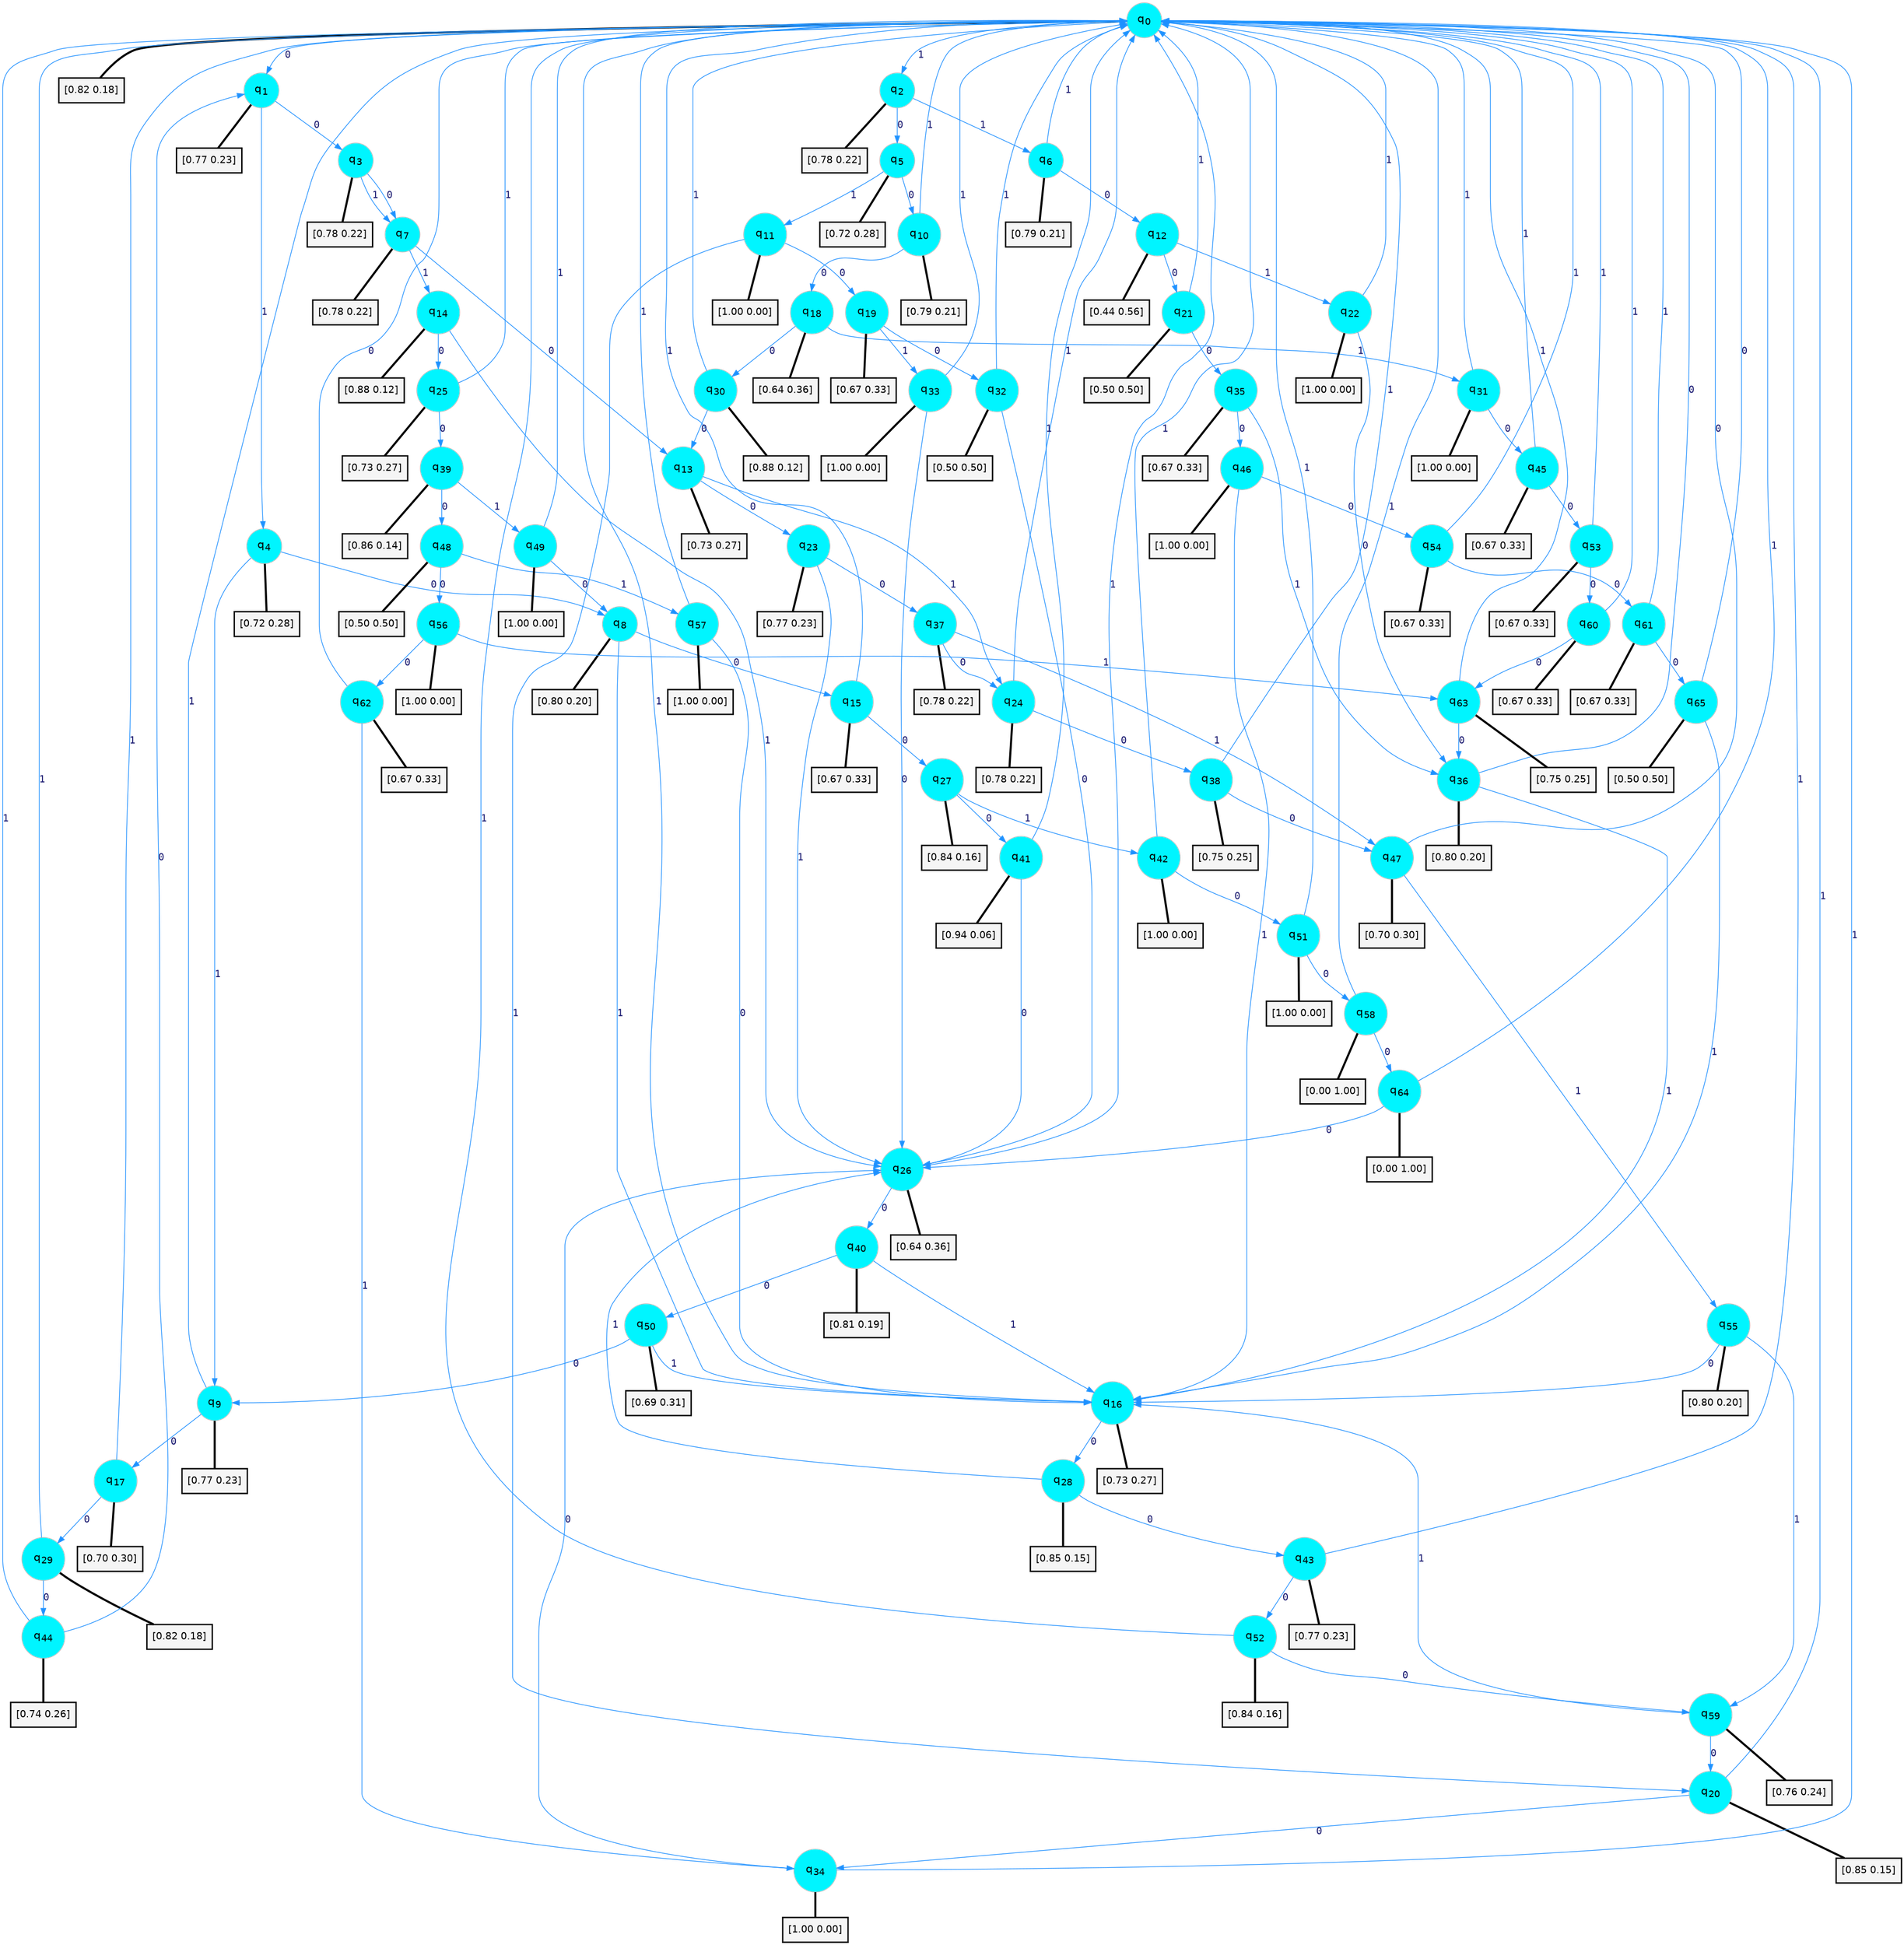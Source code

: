 digraph G {
graph [
bgcolor=transparent, dpi=300, rankdir=TD, size="40,25"];
node [
color=gray, fillcolor=turquoise1, fontcolor=black, fontname=Helvetica, fontsize=16, fontweight=bold, shape=circle, style=filled];
edge [
arrowsize=1, color=dodgerblue1, fontcolor=midnightblue, fontname=courier, fontweight=bold, penwidth=1, style=solid, weight=20];
0[label=<q<SUB>0</SUB>>];
1[label=<q<SUB>1</SUB>>];
2[label=<q<SUB>2</SUB>>];
3[label=<q<SUB>3</SUB>>];
4[label=<q<SUB>4</SUB>>];
5[label=<q<SUB>5</SUB>>];
6[label=<q<SUB>6</SUB>>];
7[label=<q<SUB>7</SUB>>];
8[label=<q<SUB>8</SUB>>];
9[label=<q<SUB>9</SUB>>];
10[label=<q<SUB>10</SUB>>];
11[label=<q<SUB>11</SUB>>];
12[label=<q<SUB>12</SUB>>];
13[label=<q<SUB>13</SUB>>];
14[label=<q<SUB>14</SUB>>];
15[label=<q<SUB>15</SUB>>];
16[label=<q<SUB>16</SUB>>];
17[label=<q<SUB>17</SUB>>];
18[label=<q<SUB>18</SUB>>];
19[label=<q<SUB>19</SUB>>];
20[label=<q<SUB>20</SUB>>];
21[label=<q<SUB>21</SUB>>];
22[label=<q<SUB>22</SUB>>];
23[label=<q<SUB>23</SUB>>];
24[label=<q<SUB>24</SUB>>];
25[label=<q<SUB>25</SUB>>];
26[label=<q<SUB>26</SUB>>];
27[label=<q<SUB>27</SUB>>];
28[label=<q<SUB>28</SUB>>];
29[label=<q<SUB>29</SUB>>];
30[label=<q<SUB>30</SUB>>];
31[label=<q<SUB>31</SUB>>];
32[label=<q<SUB>32</SUB>>];
33[label=<q<SUB>33</SUB>>];
34[label=<q<SUB>34</SUB>>];
35[label=<q<SUB>35</SUB>>];
36[label=<q<SUB>36</SUB>>];
37[label=<q<SUB>37</SUB>>];
38[label=<q<SUB>38</SUB>>];
39[label=<q<SUB>39</SUB>>];
40[label=<q<SUB>40</SUB>>];
41[label=<q<SUB>41</SUB>>];
42[label=<q<SUB>42</SUB>>];
43[label=<q<SUB>43</SUB>>];
44[label=<q<SUB>44</SUB>>];
45[label=<q<SUB>45</SUB>>];
46[label=<q<SUB>46</SUB>>];
47[label=<q<SUB>47</SUB>>];
48[label=<q<SUB>48</SUB>>];
49[label=<q<SUB>49</SUB>>];
50[label=<q<SUB>50</SUB>>];
51[label=<q<SUB>51</SUB>>];
52[label=<q<SUB>52</SUB>>];
53[label=<q<SUB>53</SUB>>];
54[label=<q<SUB>54</SUB>>];
55[label=<q<SUB>55</SUB>>];
56[label=<q<SUB>56</SUB>>];
57[label=<q<SUB>57</SUB>>];
58[label=<q<SUB>58</SUB>>];
59[label=<q<SUB>59</SUB>>];
60[label=<q<SUB>60</SUB>>];
61[label=<q<SUB>61</SUB>>];
62[label=<q<SUB>62</SUB>>];
63[label=<q<SUB>63</SUB>>];
64[label=<q<SUB>64</SUB>>];
65[label=<q<SUB>65</SUB>>];
66[label="[0.82 0.18]", shape=box,fontcolor=black, fontname=Helvetica, fontsize=14, penwidth=2, fillcolor=whitesmoke,color=black];
67[label="[0.77 0.23]", shape=box,fontcolor=black, fontname=Helvetica, fontsize=14, penwidth=2, fillcolor=whitesmoke,color=black];
68[label="[0.78 0.22]", shape=box,fontcolor=black, fontname=Helvetica, fontsize=14, penwidth=2, fillcolor=whitesmoke,color=black];
69[label="[0.78 0.22]", shape=box,fontcolor=black, fontname=Helvetica, fontsize=14, penwidth=2, fillcolor=whitesmoke,color=black];
70[label="[0.72 0.28]", shape=box,fontcolor=black, fontname=Helvetica, fontsize=14, penwidth=2, fillcolor=whitesmoke,color=black];
71[label="[0.72 0.28]", shape=box,fontcolor=black, fontname=Helvetica, fontsize=14, penwidth=2, fillcolor=whitesmoke,color=black];
72[label="[0.79 0.21]", shape=box,fontcolor=black, fontname=Helvetica, fontsize=14, penwidth=2, fillcolor=whitesmoke,color=black];
73[label="[0.78 0.22]", shape=box,fontcolor=black, fontname=Helvetica, fontsize=14, penwidth=2, fillcolor=whitesmoke,color=black];
74[label="[0.80 0.20]", shape=box,fontcolor=black, fontname=Helvetica, fontsize=14, penwidth=2, fillcolor=whitesmoke,color=black];
75[label="[0.77 0.23]", shape=box,fontcolor=black, fontname=Helvetica, fontsize=14, penwidth=2, fillcolor=whitesmoke,color=black];
76[label="[0.79 0.21]", shape=box,fontcolor=black, fontname=Helvetica, fontsize=14, penwidth=2, fillcolor=whitesmoke,color=black];
77[label="[1.00 0.00]", shape=box,fontcolor=black, fontname=Helvetica, fontsize=14, penwidth=2, fillcolor=whitesmoke,color=black];
78[label="[0.44 0.56]", shape=box,fontcolor=black, fontname=Helvetica, fontsize=14, penwidth=2, fillcolor=whitesmoke,color=black];
79[label="[0.73 0.27]", shape=box,fontcolor=black, fontname=Helvetica, fontsize=14, penwidth=2, fillcolor=whitesmoke,color=black];
80[label="[0.88 0.12]", shape=box,fontcolor=black, fontname=Helvetica, fontsize=14, penwidth=2, fillcolor=whitesmoke,color=black];
81[label="[0.67 0.33]", shape=box,fontcolor=black, fontname=Helvetica, fontsize=14, penwidth=2, fillcolor=whitesmoke,color=black];
82[label="[0.73 0.27]", shape=box,fontcolor=black, fontname=Helvetica, fontsize=14, penwidth=2, fillcolor=whitesmoke,color=black];
83[label="[0.70 0.30]", shape=box,fontcolor=black, fontname=Helvetica, fontsize=14, penwidth=2, fillcolor=whitesmoke,color=black];
84[label="[0.64 0.36]", shape=box,fontcolor=black, fontname=Helvetica, fontsize=14, penwidth=2, fillcolor=whitesmoke,color=black];
85[label="[0.67 0.33]", shape=box,fontcolor=black, fontname=Helvetica, fontsize=14, penwidth=2, fillcolor=whitesmoke,color=black];
86[label="[0.85 0.15]", shape=box,fontcolor=black, fontname=Helvetica, fontsize=14, penwidth=2, fillcolor=whitesmoke,color=black];
87[label="[0.50 0.50]", shape=box,fontcolor=black, fontname=Helvetica, fontsize=14, penwidth=2, fillcolor=whitesmoke,color=black];
88[label="[1.00 0.00]", shape=box,fontcolor=black, fontname=Helvetica, fontsize=14, penwidth=2, fillcolor=whitesmoke,color=black];
89[label="[0.77 0.23]", shape=box,fontcolor=black, fontname=Helvetica, fontsize=14, penwidth=2, fillcolor=whitesmoke,color=black];
90[label="[0.78 0.22]", shape=box,fontcolor=black, fontname=Helvetica, fontsize=14, penwidth=2, fillcolor=whitesmoke,color=black];
91[label="[0.73 0.27]", shape=box,fontcolor=black, fontname=Helvetica, fontsize=14, penwidth=2, fillcolor=whitesmoke,color=black];
92[label="[0.64 0.36]", shape=box,fontcolor=black, fontname=Helvetica, fontsize=14, penwidth=2, fillcolor=whitesmoke,color=black];
93[label="[0.84 0.16]", shape=box,fontcolor=black, fontname=Helvetica, fontsize=14, penwidth=2, fillcolor=whitesmoke,color=black];
94[label="[0.85 0.15]", shape=box,fontcolor=black, fontname=Helvetica, fontsize=14, penwidth=2, fillcolor=whitesmoke,color=black];
95[label="[0.82 0.18]", shape=box,fontcolor=black, fontname=Helvetica, fontsize=14, penwidth=2, fillcolor=whitesmoke,color=black];
96[label="[0.88 0.12]", shape=box,fontcolor=black, fontname=Helvetica, fontsize=14, penwidth=2, fillcolor=whitesmoke,color=black];
97[label="[1.00 0.00]", shape=box,fontcolor=black, fontname=Helvetica, fontsize=14, penwidth=2, fillcolor=whitesmoke,color=black];
98[label="[0.50 0.50]", shape=box,fontcolor=black, fontname=Helvetica, fontsize=14, penwidth=2, fillcolor=whitesmoke,color=black];
99[label="[1.00 0.00]", shape=box,fontcolor=black, fontname=Helvetica, fontsize=14, penwidth=2, fillcolor=whitesmoke,color=black];
100[label="[1.00 0.00]", shape=box,fontcolor=black, fontname=Helvetica, fontsize=14, penwidth=2, fillcolor=whitesmoke,color=black];
101[label="[0.67 0.33]", shape=box,fontcolor=black, fontname=Helvetica, fontsize=14, penwidth=2, fillcolor=whitesmoke,color=black];
102[label="[0.80 0.20]", shape=box,fontcolor=black, fontname=Helvetica, fontsize=14, penwidth=2, fillcolor=whitesmoke,color=black];
103[label="[0.78 0.22]", shape=box,fontcolor=black, fontname=Helvetica, fontsize=14, penwidth=2, fillcolor=whitesmoke,color=black];
104[label="[0.75 0.25]", shape=box,fontcolor=black, fontname=Helvetica, fontsize=14, penwidth=2, fillcolor=whitesmoke,color=black];
105[label="[0.86 0.14]", shape=box,fontcolor=black, fontname=Helvetica, fontsize=14, penwidth=2, fillcolor=whitesmoke,color=black];
106[label="[0.81 0.19]", shape=box,fontcolor=black, fontname=Helvetica, fontsize=14, penwidth=2, fillcolor=whitesmoke,color=black];
107[label="[0.94 0.06]", shape=box,fontcolor=black, fontname=Helvetica, fontsize=14, penwidth=2, fillcolor=whitesmoke,color=black];
108[label="[1.00 0.00]", shape=box,fontcolor=black, fontname=Helvetica, fontsize=14, penwidth=2, fillcolor=whitesmoke,color=black];
109[label="[0.77 0.23]", shape=box,fontcolor=black, fontname=Helvetica, fontsize=14, penwidth=2, fillcolor=whitesmoke,color=black];
110[label="[0.74 0.26]", shape=box,fontcolor=black, fontname=Helvetica, fontsize=14, penwidth=2, fillcolor=whitesmoke,color=black];
111[label="[0.67 0.33]", shape=box,fontcolor=black, fontname=Helvetica, fontsize=14, penwidth=2, fillcolor=whitesmoke,color=black];
112[label="[1.00 0.00]", shape=box,fontcolor=black, fontname=Helvetica, fontsize=14, penwidth=2, fillcolor=whitesmoke,color=black];
113[label="[0.70 0.30]", shape=box,fontcolor=black, fontname=Helvetica, fontsize=14, penwidth=2, fillcolor=whitesmoke,color=black];
114[label="[0.50 0.50]", shape=box,fontcolor=black, fontname=Helvetica, fontsize=14, penwidth=2, fillcolor=whitesmoke,color=black];
115[label="[1.00 0.00]", shape=box,fontcolor=black, fontname=Helvetica, fontsize=14, penwidth=2, fillcolor=whitesmoke,color=black];
116[label="[0.69 0.31]", shape=box,fontcolor=black, fontname=Helvetica, fontsize=14, penwidth=2, fillcolor=whitesmoke,color=black];
117[label="[1.00 0.00]", shape=box,fontcolor=black, fontname=Helvetica, fontsize=14, penwidth=2, fillcolor=whitesmoke,color=black];
118[label="[0.84 0.16]", shape=box,fontcolor=black, fontname=Helvetica, fontsize=14, penwidth=2, fillcolor=whitesmoke,color=black];
119[label="[0.67 0.33]", shape=box,fontcolor=black, fontname=Helvetica, fontsize=14, penwidth=2, fillcolor=whitesmoke,color=black];
120[label="[0.67 0.33]", shape=box,fontcolor=black, fontname=Helvetica, fontsize=14, penwidth=2, fillcolor=whitesmoke,color=black];
121[label="[0.80 0.20]", shape=box,fontcolor=black, fontname=Helvetica, fontsize=14, penwidth=2, fillcolor=whitesmoke,color=black];
122[label="[1.00 0.00]", shape=box,fontcolor=black, fontname=Helvetica, fontsize=14, penwidth=2, fillcolor=whitesmoke,color=black];
123[label="[1.00 0.00]", shape=box,fontcolor=black, fontname=Helvetica, fontsize=14, penwidth=2, fillcolor=whitesmoke,color=black];
124[label="[0.00 1.00]", shape=box,fontcolor=black, fontname=Helvetica, fontsize=14, penwidth=2, fillcolor=whitesmoke,color=black];
125[label="[0.76 0.24]", shape=box,fontcolor=black, fontname=Helvetica, fontsize=14, penwidth=2, fillcolor=whitesmoke,color=black];
126[label="[0.67 0.33]", shape=box,fontcolor=black, fontname=Helvetica, fontsize=14, penwidth=2, fillcolor=whitesmoke,color=black];
127[label="[0.67 0.33]", shape=box,fontcolor=black, fontname=Helvetica, fontsize=14, penwidth=2, fillcolor=whitesmoke,color=black];
128[label="[0.67 0.33]", shape=box,fontcolor=black, fontname=Helvetica, fontsize=14, penwidth=2, fillcolor=whitesmoke,color=black];
129[label="[0.75 0.25]", shape=box,fontcolor=black, fontname=Helvetica, fontsize=14, penwidth=2, fillcolor=whitesmoke,color=black];
130[label="[0.00 1.00]", shape=box,fontcolor=black, fontname=Helvetica, fontsize=14, penwidth=2, fillcolor=whitesmoke,color=black];
131[label="[0.50 0.50]", shape=box,fontcolor=black, fontname=Helvetica, fontsize=14, penwidth=2, fillcolor=whitesmoke,color=black];
0->1 [label=0];
0->2 [label=1];
0->66 [arrowhead=none, penwidth=3,color=black];
1->3 [label=0];
1->4 [label=1];
1->67 [arrowhead=none, penwidth=3,color=black];
2->5 [label=0];
2->6 [label=1];
2->68 [arrowhead=none, penwidth=3,color=black];
3->7 [label=0];
3->7 [label=1];
3->69 [arrowhead=none, penwidth=3,color=black];
4->8 [label=0];
4->9 [label=1];
4->70 [arrowhead=none, penwidth=3,color=black];
5->10 [label=0];
5->11 [label=1];
5->71 [arrowhead=none, penwidth=3,color=black];
6->12 [label=0];
6->0 [label=1];
6->72 [arrowhead=none, penwidth=3,color=black];
7->13 [label=0];
7->14 [label=1];
7->73 [arrowhead=none, penwidth=3,color=black];
8->15 [label=0];
8->16 [label=1];
8->74 [arrowhead=none, penwidth=3,color=black];
9->17 [label=0];
9->0 [label=1];
9->75 [arrowhead=none, penwidth=3,color=black];
10->18 [label=0];
10->0 [label=1];
10->76 [arrowhead=none, penwidth=3,color=black];
11->19 [label=0];
11->20 [label=1];
11->77 [arrowhead=none, penwidth=3,color=black];
12->21 [label=0];
12->22 [label=1];
12->78 [arrowhead=none, penwidth=3,color=black];
13->23 [label=0];
13->24 [label=1];
13->79 [arrowhead=none, penwidth=3,color=black];
14->25 [label=0];
14->26 [label=1];
14->80 [arrowhead=none, penwidth=3,color=black];
15->27 [label=0];
15->0 [label=1];
15->81 [arrowhead=none, penwidth=3,color=black];
16->28 [label=0];
16->0 [label=1];
16->82 [arrowhead=none, penwidth=3,color=black];
17->29 [label=0];
17->0 [label=1];
17->83 [arrowhead=none, penwidth=3,color=black];
18->30 [label=0];
18->31 [label=1];
18->84 [arrowhead=none, penwidth=3,color=black];
19->32 [label=0];
19->33 [label=1];
19->85 [arrowhead=none, penwidth=3,color=black];
20->34 [label=0];
20->0 [label=1];
20->86 [arrowhead=none, penwidth=3,color=black];
21->35 [label=0];
21->0 [label=1];
21->87 [arrowhead=none, penwidth=3,color=black];
22->36 [label=0];
22->0 [label=1];
22->88 [arrowhead=none, penwidth=3,color=black];
23->37 [label=0];
23->26 [label=1];
23->89 [arrowhead=none, penwidth=3,color=black];
24->38 [label=0];
24->0 [label=1];
24->90 [arrowhead=none, penwidth=3,color=black];
25->39 [label=0];
25->0 [label=1];
25->91 [arrowhead=none, penwidth=3,color=black];
26->40 [label=0];
26->0 [label=1];
26->92 [arrowhead=none, penwidth=3,color=black];
27->41 [label=0];
27->42 [label=1];
27->93 [arrowhead=none, penwidth=3,color=black];
28->43 [label=0];
28->26 [label=1];
28->94 [arrowhead=none, penwidth=3,color=black];
29->44 [label=0];
29->0 [label=1];
29->95 [arrowhead=none, penwidth=3,color=black];
30->13 [label=0];
30->0 [label=1];
30->96 [arrowhead=none, penwidth=3,color=black];
31->45 [label=0];
31->0 [label=1];
31->97 [arrowhead=none, penwidth=3,color=black];
32->26 [label=0];
32->0 [label=1];
32->98 [arrowhead=none, penwidth=3,color=black];
33->26 [label=0];
33->0 [label=1];
33->99 [arrowhead=none, penwidth=3,color=black];
34->26 [label=0];
34->0 [label=1];
34->100 [arrowhead=none, penwidth=3,color=black];
35->46 [label=0];
35->36 [label=1];
35->101 [arrowhead=none, penwidth=3,color=black];
36->0 [label=0];
36->16 [label=1];
36->102 [arrowhead=none, penwidth=3,color=black];
37->24 [label=0];
37->47 [label=1];
37->103 [arrowhead=none, penwidth=3,color=black];
38->47 [label=0];
38->0 [label=1];
38->104 [arrowhead=none, penwidth=3,color=black];
39->48 [label=0];
39->49 [label=1];
39->105 [arrowhead=none, penwidth=3,color=black];
40->50 [label=0];
40->16 [label=1];
40->106 [arrowhead=none, penwidth=3,color=black];
41->26 [label=0];
41->0 [label=1];
41->107 [arrowhead=none, penwidth=3,color=black];
42->51 [label=0];
42->0 [label=1];
42->108 [arrowhead=none, penwidth=3,color=black];
43->52 [label=0];
43->0 [label=1];
43->109 [arrowhead=none, penwidth=3,color=black];
44->1 [label=0];
44->0 [label=1];
44->110 [arrowhead=none, penwidth=3,color=black];
45->53 [label=0];
45->0 [label=1];
45->111 [arrowhead=none, penwidth=3,color=black];
46->54 [label=0];
46->16 [label=1];
46->112 [arrowhead=none, penwidth=3,color=black];
47->0 [label=0];
47->55 [label=1];
47->113 [arrowhead=none, penwidth=3,color=black];
48->56 [label=0];
48->57 [label=1];
48->114 [arrowhead=none, penwidth=3,color=black];
49->8 [label=0];
49->0 [label=1];
49->115 [arrowhead=none, penwidth=3,color=black];
50->9 [label=0];
50->16 [label=1];
50->116 [arrowhead=none, penwidth=3,color=black];
51->58 [label=0];
51->0 [label=1];
51->117 [arrowhead=none, penwidth=3,color=black];
52->59 [label=0];
52->0 [label=1];
52->118 [arrowhead=none, penwidth=3,color=black];
53->60 [label=0];
53->0 [label=1];
53->119 [arrowhead=none, penwidth=3,color=black];
54->61 [label=0];
54->0 [label=1];
54->120 [arrowhead=none, penwidth=3,color=black];
55->16 [label=0];
55->59 [label=1];
55->121 [arrowhead=none, penwidth=3,color=black];
56->62 [label=0];
56->63 [label=1];
56->122 [arrowhead=none, penwidth=3,color=black];
57->16 [label=0];
57->0 [label=1];
57->123 [arrowhead=none, penwidth=3,color=black];
58->64 [label=0];
58->0 [label=1];
58->124 [arrowhead=none, penwidth=3,color=black];
59->20 [label=0];
59->16 [label=1];
59->125 [arrowhead=none, penwidth=3,color=black];
60->63 [label=0];
60->0 [label=1];
60->126 [arrowhead=none, penwidth=3,color=black];
61->65 [label=0];
61->0 [label=1];
61->127 [arrowhead=none, penwidth=3,color=black];
62->0 [label=0];
62->34 [label=1];
62->128 [arrowhead=none, penwidth=3,color=black];
63->36 [label=0];
63->0 [label=1];
63->129 [arrowhead=none, penwidth=3,color=black];
64->26 [label=0];
64->0 [label=1];
64->130 [arrowhead=none, penwidth=3,color=black];
65->0 [label=0];
65->16 [label=1];
65->131 [arrowhead=none, penwidth=3,color=black];
}

